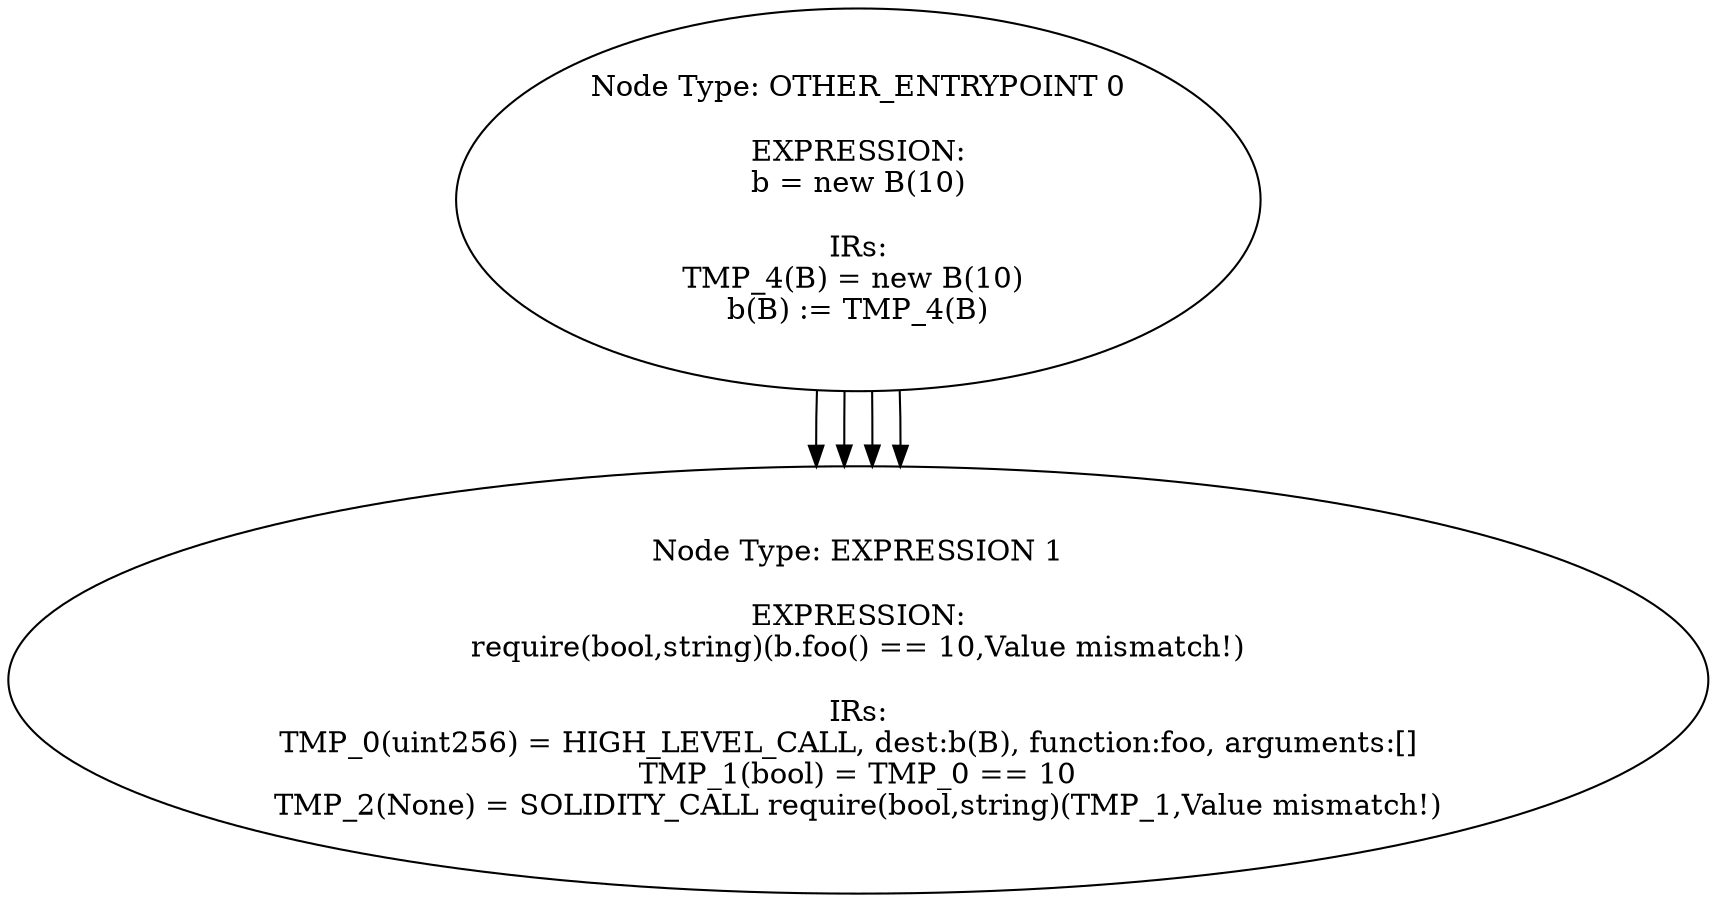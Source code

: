digraph CFG {
0[label="Node Type: ENTRY_POINT 0
"];
0->1;
1[label="Node Type: EXPRESSION 1

EXPRESSION:
x_ = x

IRs:
x_(uint256) := x(uint256)"];
0[label="Node Type: ENTRY_POINT 0
"];
0->1;
1[label="Node Type: RETURN 1

EXPRESSION:
x_

IRs:
RETURN x_"];
0[label="Node Type: ENTRY_POINT 0
"];
0->1;
1[label="Node Type: EXPRESSION 1

EXPRESSION:
x_ = x

IRs:
x_(uint256) := x(uint256)"];
0[label="Node Type: ENTRY_POINT 0
"];
0->1;
1[label="Node Type: EXPRESSION 1

EXPRESSION:
require(bool,string)(b.foo() == 10,Value mismatch!)

IRs:
TMP_0(uint256) = HIGH_LEVEL_CALL, dest:b(B), function:foo, arguments:[]  
TMP_1(bool) = TMP_0 == 10
TMP_2(None) = SOLIDITY_CALL require(bool,string)(TMP_1,Value mismatch!)"];
0[label="Node Type: OTHER_ENTRYPOINT 0

EXPRESSION:
b = new B(10)

IRs:
TMP_4(B) = new B(10) 
b(B) := TMP_4(B)"];
}
